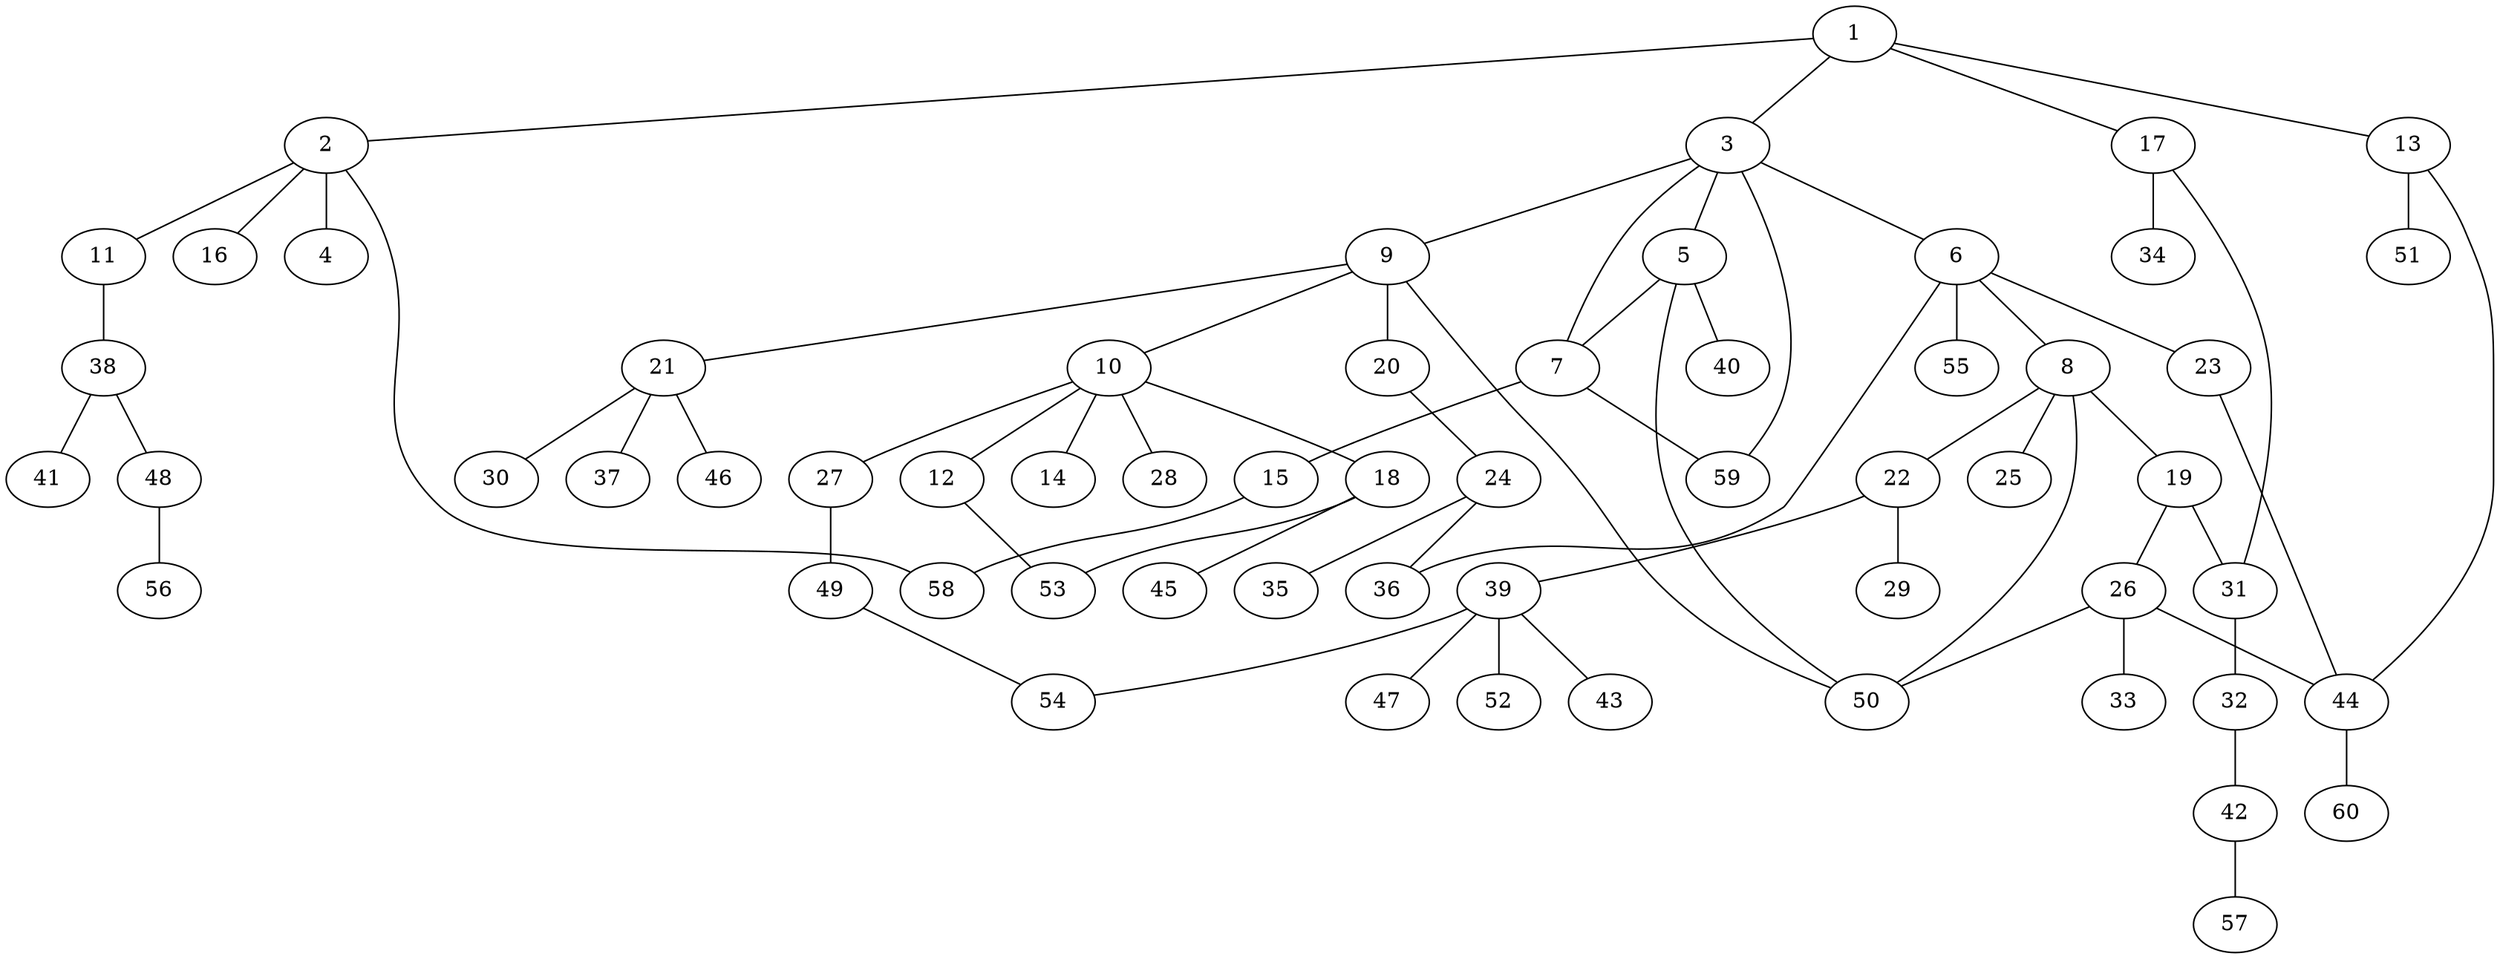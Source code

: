 graph graphname {1--2
1--3
1--13
1--17
2--4
2--11
2--16
2--58
3--5
3--6
3--7
3--9
3--59
5--7
5--40
5--50
6--8
6--23
6--36
6--55
7--15
7--59
8--19
8--22
8--25
8--50
9--10
9--20
9--21
9--50
10--12
10--14
10--18
10--27
10--28
11--38
12--53
13--44
13--51
15--58
17--31
17--34
18--45
18--53
19--26
19--31
20--24
21--30
21--37
21--46
22--29
22--39
23--44
24--35
24--36
26--33
26--44
26--50
27--49
31--32
32--42
38--41
38--48
39--43
39--47
39--52
39--54
42--57
44--60
48--56
49--54
}